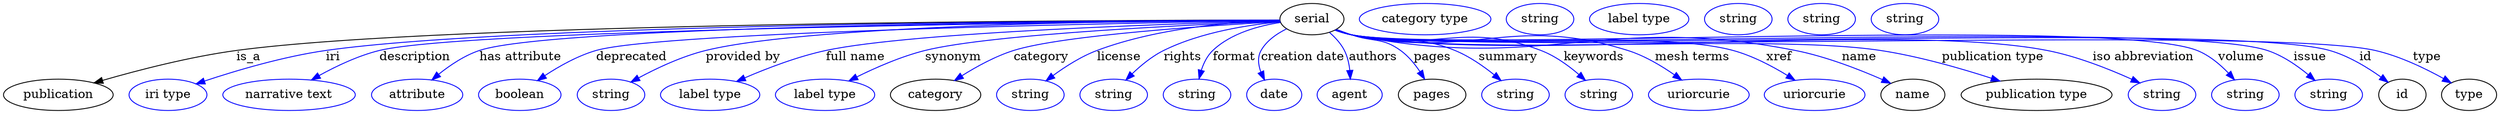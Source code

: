 digraph {
	graph [bb="0,0,2835.6,123"];
	node [label="\N"];
	serial	[height=0.5,
		label=serial,
		pos="1488.4,105",
		width=1.011];
	publication	[height=0.5,
		pos="62.394,18",
		width=1.7332];
	serial -> publication	[label=is_a,
		lp="279.39,61.5",
		pos="e,103.11,31.749 1452,104 1275.1,103.85 503.37,101.34 265.39,69 212.56,61.821 153.53,46.419 112.8,34.594"];
	iri	[color=blue,
		height=0.5,
		label="iri type",
		pos="187.39,18",
		width=1.2277];
	serial -> iri	[color=blue,
		label=iri,
		lp="375.39,61.5",
		pos="e,219.38,30.557 1452,103.96 1284.3,103.63 583.95,100.33 367.39,69 318.98,61.996 265.14,45.89 229.06,33.838",
		style=solid];
	description	[color=blue,
		height=0.5,
		label="narrative text",
		pos="325.39,18",
		width=2.0943];
	serial -> description	[color=blue,
		label=description,
		lp="467.89,61.5",
		pos="e,350.64,35.147 1452,103.71 1277.1,102.17 528.38,94.18 427.39,69 403.44,63.027 378.53,50.941 359.32,40.148",
		style=solid];
	"has attribute"	[color=blue,
		height=0.5,
		label=attribute,
		pos="470.39,18",
		width=1.4443];
	serial -> "has attribute"	[color=blue,
		label="has attribute",
		lp="588.39,61.5",
		pos="e,487.18,35.109 1451.8,103.88 1288.3,103.16 628.7,98.44 541.39,69 524.4,63.27 507.87,52.07 495.04,41.721",
		style=solid];
	deprecated	[color=blue,
		height=0.5,
		label=boolean,
		pos="587.39,18",
		width=1.2999];
	serial -> deprecated	[color=blue,
		label=deprecated,
		lp="713.89,61.5",
		pos="e,607.3,34.354 1452.1,103.46 1303.8,101.14 748.66,91.032 673.39,69 652.7,62.941 631.73,50.896 615.68,40.147",
		style=solid];
	"provided by"	[color=blue,
		height=0.5,
		label=string,
		pos="690.39,18",
		width=1.0652];
	serial -> "provided by"	[color=blue,
		label="provided by",
		lp="840.89,61.5",
		pos="e,713.04,32.621 1451.9,103.98 1328,103.62 924.01,100.02 798.39,69 771.31,62.311 742.75,48.769 721.81,37.464",
		style=solid];
	"full name"	[color=blue,
		height=0.5,
		label="label type",
		pos="803.39,18",
		width=1.5707];
	serial -> "full name"	[color=blue,
		label="full name",
		lp="968.89,61.5",
		pos="e,833.54,33.393 1452,103.11 1345.2,100.28 1034.5,90.394 935.39,69 903.32,62.075 868.69,48.716 842.95,37.548",
		style=solid];
	synonym	[color=blue,
		height=0.5,
		label="label type",
		pos="934.39,18",
		width=1.5707];
	serial -> synonym	[color=blue,
		label=synonym,
		lp="1079.4,61.5",
		pos="e,961.33,34.029 1452.3,102.7 1361.2,99.166 1123.8,88.339 1047.4,69 1020.6,62.214 992.12,49.582 970.46,38.713",
		style=solid];
	category	[height=0.5,
		pos="1060.4,18",
		width=1.4263];
	serial -> category	[color=blue,
		label=category,
		lp="1179.9,61.5",
		pos="e,1081.6,34.431 1452.3,102.17 1376.7,98.02 1204.3,86.878 1148.4,69 1127.8,62.404 1106.6,50.578 1090.2,40.083",
		style=solid];
	license	[color=blue,
		height=0.5,
		label=string,
		pos="1168.4,18",
		width=1.0652];
	serial -> license	[color=blue,
		label=license,
		lp="1268.4,61.5",
		pos="e,1186.2,34.245 1451.8,103.78 1402.8,102.37 1313.8,95.913 1243.4,69 1225.7,62.247 1208,50.72 1194.2,40.435",
		style=solid];
	rights	[color=blue,
		height=0.5,
		label=string,
		pos="1263.4,18",
		width=1.0652];
	serial -> rights	[color=blue,
		label=rights,
		lp="1340.9,61.5",
		pos="e,1277,34.962 1452.3,101.96 1416.8,98.74 1361.9,90.429 1319.4,69 1306.4,62.431 1294,52.034 1284.2,42.419",
		style=solid];
	format	[color=blue,
		height=0.5,
		label=string,
		pos="1358.4,18",
		width=1.0652];
	serial -> format	[color=blue,
		label=format,
		lp="1399.9,61.5",
		pos="e,1360.3,36.406 1452.5,101.3 1427.9,97.639 1396,89.051 1375.4,69 1369.1,62.909 1365.2,54.427 1362.7,46.177",
		style=solid];
	"creation date"	[color=blue,
		height=0.5,
		label=date,
		pos="1446.4,18",
		width=0.86659];
	serial -> "creation date"	[color=blue,
		label="creation date",
		lp="1477.9,61.5",
		pos="e,1434.9,34.997 1459.5,93.826 1448.4,88.312 1436.8,80.266 1430.4,69 1426.1,61.356 1427.3,52.386 1430.4,44.171",
		style=solid];
	authors	[color=blue,
		height=0.5,
		label=agent,
		pos="1532.4,18",
		width=1.0291];
	serial -> authors	[color=blue,
		label=authors,
		lp="1557.9,61.5",
		pos="e,1532.8,36.054 1508.4,89.604 1514.8,83.918 1521.3,76.859 1525.4,69 1529,62.037 1530.9,53.842 1531.9,46.124",
		style=solid];
	pages	[height=0.5,
		pos="1625.4,18",
		width=1.0652];
	serial -> pages	[color=blue,
		label=pages,
		lp="1625.9,61.5",
		pos="e,1616.8,36.018 1516.4,93.171 1522,91.073 1527.9,88.928 1533.4,87 1558.1,78.378 1568.3,84.378 1589.4,69 1598.2,62.582 1605.7,53.341 \
1611.6,44.545",
		style=solid];
	summary	[color=blue,
		height=0.5,
		label=string,
		pos="1720.4,18",
		width=1.0652];
	serial -> summary	[color=blue,
		label=summary,
		lp="1711.9,61.5",
		pos="e,1703.9,34.458 1515.2,92.816 1521.1,90.648 1527.4,88.567 1533.4,87 1584.7,73.552 1602.3,89.131 1651.4,69 1667.7,62.323 1683.7,51.056 \
1696.2,40.907",
		style=solid];
	keywords	[color=blue,
		height=0.5,
		label=string,
		pos="1815.4,18",
		width=1.0652];
	serial -> keywords	[color=blue,
		label=keywords,
		lp="1809.9,61.5",
		pos="e,1800.2,34.604 1515.1,92.505 1521.1,90.357 1527.4,88.362 1533.4,87 1627.4,65.773 1659.4,103.45 1749.4,69 1765.3,62.901 1780.7,51.719 \
1792.5,41.473",
		style=solid];
	"mesh terms"	[color=blue,
		height=0.5,
		label=uriorcurie,
		pos="1929.4,18",
		width=1.5887];
	serial -> "mesh terms"	[color=blue,
		label="mesh terms",
		lp="1921.9,61.5",
		pos="e,1909.8,34.99 1515.1,92.386 1521,90.245 1527.3,88.283 1533.4,87 1670.6,57.886 1714.6,111.12 1848.4,69 1867.5,62.984 1886.7,51.455 \
1901.6,40.984",
		style=solid];
	xref	[color=blue,
		height=0.5,
		label=uriorcurie,
		pos="2061.4,18",
		width=1.5887];
	serial -> xref	[color=blue,
		label=xref,
		lp="2020.9,61.5",
		pos="e,2038.9,34.845 1514.6,92.487 1520.7,90.283 1527.2,88.269 1533.4,87 1628.2,67.658 1875.1,94.557 1968.4,69 1990.4,62.98 2012.9,51.014 \
2030.3,40.297",
		style=solid];
	name	[height=0.5,
		pos="2173.4,18",
		width=1.011];
	serial -> name	[color=blue,
		label=name,
		lp="2112.4,61.5",
		pos="e,2148.4,31.099 1514.6,92.461 1520.7,90.257 1527.2,88.251 1533.4,87 1754,42.65 1818.7,112.9 2039.4,69 2074.5,62.011 2112.6,47.018 \
2139.2,35.263",
		style=solid];
	"publication type"	[height=0.5,
		pos="2313.4,18",
		width=2.3831];
	serial -> "publication type"	[color=blue,
		label="publication type",
		lp="2264.4,61.5",
		pos="e,2271.8,33.874 1514.6,92.434 1520.7,90.232 1527.2,88.233 1533.4,87 1664.9,60.955 2003.9,89.375 2136.4,69 2179.7,62.346 2227.4,48.477 \
2262.3,37.03",
		style=solid];
	"iso abbreviation"	[color=blue,
		height=0.5,
		label=string,
		pos="2455.4,18",
		width=1.0652];
	serial -> "iso abbreviation"	[color=blue,
		label="iso abbreviation",
		lp="2434.9,61.5",
		pos="e,2430,31.888 1514.6,92.401 1520.7,90.201 1527.2,88.211 1533.4,87 1706.4,53.373 2153.5,103.37 2326.4,69 2359.6,62.397 2395.4,47.902 \
2420.8,36.21",
		style=solid];
	volume	[color=blue,
		height=0.5,
		label=string,
		pos="2550.4,18",
		width=1.0652];
	serial -> volume	[color=blue,
		label=volume,
		lp="2546.4,61.5",
		pos="e,2538.2,35.391 1514.6,92.383 1520.7,90.183 1527.2,88.198 1533.4,87 1638.5,66.794 2397.1,108.98 2496.4,69 2509.9,63.577 2522,53.118 \
2531.4,43.162",
		style=solid];
	issue	[color=blue,
		height=0.5,
		label=string,
		pos="2645.4,18",
		width=1.0652];
	serial -> issue	[color=blue,
		label=issue,
		lp="2623.9,61.5",
		pos="e,2630,34.487 1514.6,92.376 1520.7,90.177 1527.2,88.194 1533.4,87 1647.2,65.198 2466.5,105.7 2576.4,69 2593.4,63.313 2609.8,51.775 \
2622.4,41.214",
		style=solid];
	id	[height=0.5,
		pos="2728.4,18",
		width=0.75];
	serial -> id	[color=blue,
		label=id,
		lp="2687.4,61.5",
		pos="e,2712.1,32.616 1514.6,92.371 1520.7,90.172 1527.2,88.191 1533.4,87 1654.9,63.801 2527.6,103.4 2646.4,69 2667.5,62.895 2688.6,49.85 \
2704.1,38.616",
		style=solid];
	type	[height=0.5,
		pos="2804.4,18",
		width=0.86659];
	serial -> type	[color=blue,
		label=type,
		lp="2757.4,61.5",
		pos="e,2783.8,31.945 1514.6,92.368 1520.7,90.169 1527.2,88.188 1533.4,87 1660.6,62.763 2572.3,98.274 2698.4,69 2725.7,62.656 2754.4,48.641 \
2775,37.059",
		style=solid];
	"named thing_category"	[color=blue,
		height=0.5,
		label="category type",
		pos="1617.4,105",
		width=2.0762];
	publication_pages	[color=blue,
		height=0.5,
		label=string,
		pos="1748.4,105",
		width=1.0652];
	publication_name	[color=blue,
		height=0.5,
		label="label type",
		pos="1861.4,105",
		width=1.5707];
	"publication_publication type"	[color=blue,
		height=0.5,
		label=string,
		pos="1974.4,105",
		width=1.0652];
	serial_id	[color=blue,
		height=0.5,
		label=string,
		pos="2069.4,105",
		width=1.0652];
	serial_type	[color=blue,
		height=0.5,
		label=string,
		pos="2164.4,105",
		width=1.0652];
}
